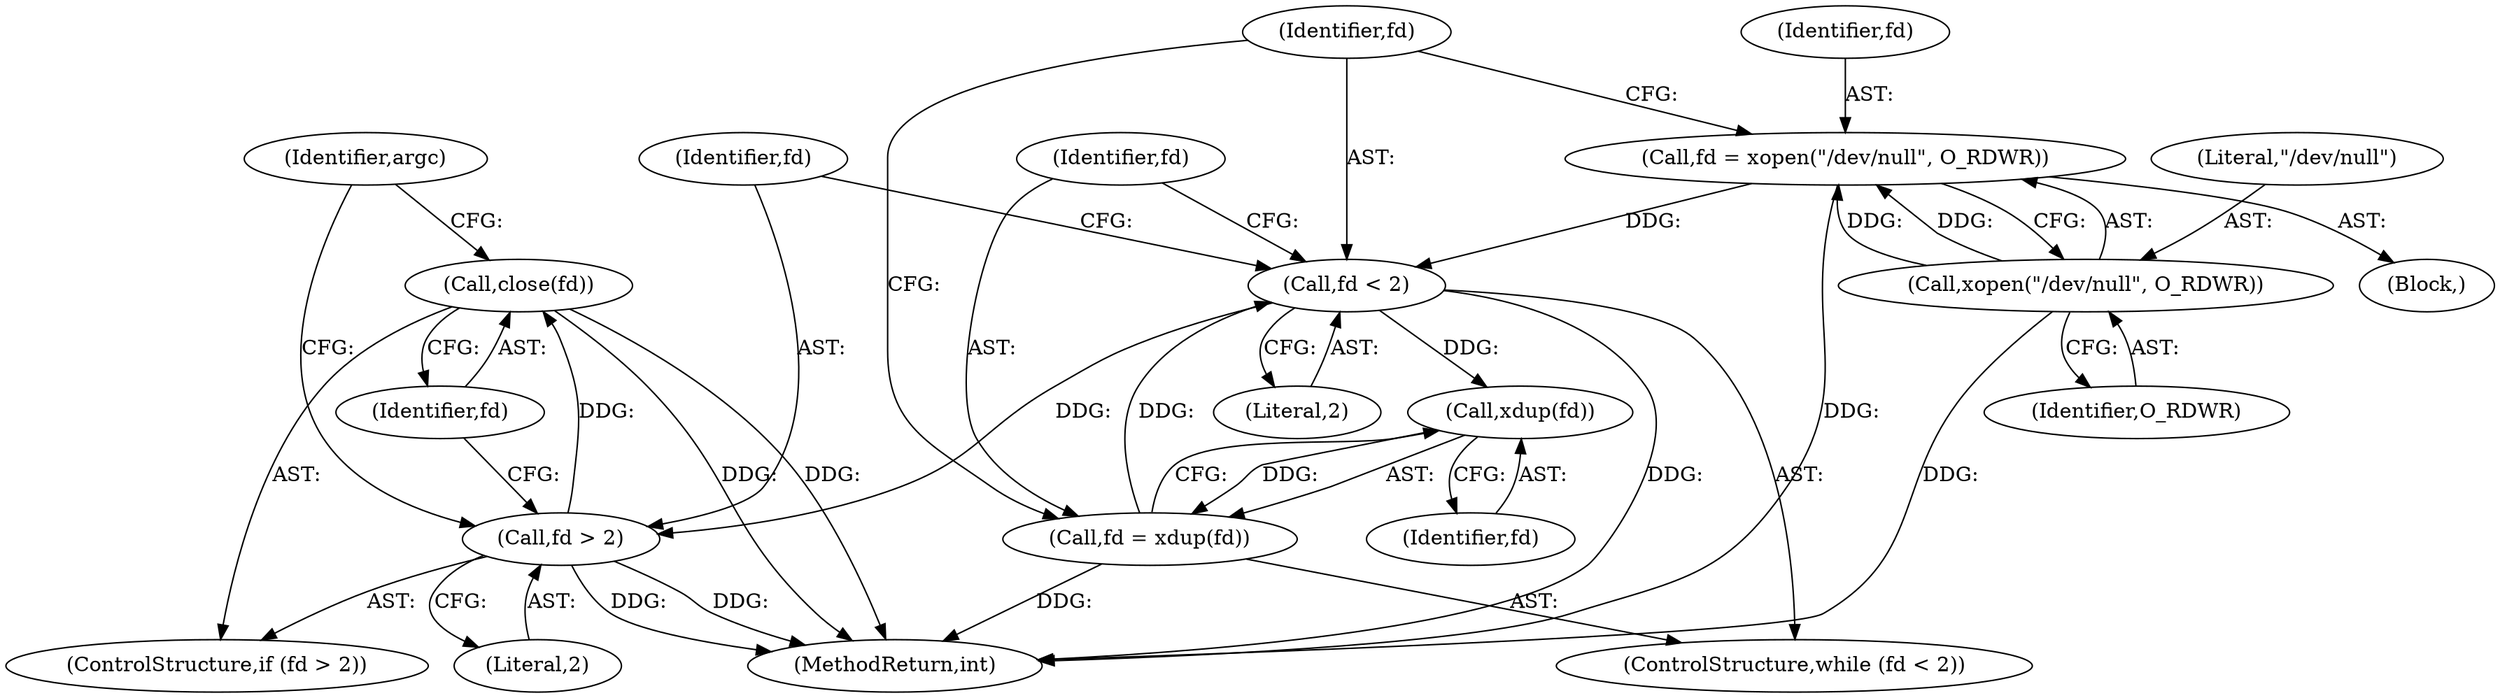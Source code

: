 digraph "0_abrt_80408e9e24a1c10f85fd969e1853e0f192157f92_0@API" {
"1000163" [label="(Call,close(fd))"];
"1000160" [label="(Call,fd > 2)"];
"1000152" [label="(Call,fd < 2)"];
"1000155" [label="(Call,fd = xdup(fd))"];
"1000157" [label="(Call,xdup(fd))"];
"1000146" [label="(Call,fd = xopen(\"/dev/null\", O_RDWR))"];
"1000148" [label="(Call,xopen(\"/dev/null\", O_RDWR))"];
"1000157" [label="(Call,xdup(fd))"];
"1000151" [label="(ControlStructure,while (fd < 2))"];
"1000155" [label="(Call,fd = xdup(fd))"];
"1000158" [label="(Identifier,fd)"];
"1000144" [label="(Block,)"];
"1000148" [label="(Call,xopen(\"/dev/null\", O_RDWR))"];
"1000159" [label="(ControlStructure,if (fd > 2))"];
"1001168" [label="(MethodReturn,int)"];
"1000152" [label="(Call,fd < 2)"];
"1000162" [label="(Literal,2)"];
"1000149" [label="(Literal,\"/dev/null\")"];
"1000164" [label="(Identifier,fd)"];
"1000161" [label="(Identifier,fd)"];
"1000163" [label="(Call,close(fd))"];
"1000150" [label="(Identifier,O_RDWR)"];
"1000156" [label="(Identifier,fd)"];
"1000167" [label="(Identifier,argc)"];
"1000147" [label="(Identifier,fd)"];
"1000160" [label="(Call,fd > 2)"];
"1000153" [label="(Identifier,fd)"];
"1000146" [label="(Call,fd = xopen(\"/dev/null\", O_RDWR))"];
"1000154" [label="(Literal,2)"];
"1000163" -> "1000159"  [label="AST: "];
"1000163" -> "1000164"  [label="CFG: "];
"1000164" -> "1000163"  [label="AST: "];
"1000167" -> "1000163"  [label="CFG: "];
"1000163" -> "1001168"  [label="DDG: "];
"1000163" -> "1001168"  [label="DDG: "];
"1000160" -> "1000163"  [label="DDG: "];
"1000160" -> "1000159"  [label="AST: "];
"1000160" -> "1000162"  [label="CFG: "];
"1000161" -> "1000160"  [label="AST: "];
"1000162" -> "1000160"  [label="AST: "];
"1000164" -> "1000160"  [label="CFG: "];
"1000167" -> "1000160"  [label="CFG: "];
"1000160" -> "1001168"  [label="DDG: "];
"1000160" -> "1001168"  [label="DDG: "];
"1000152" -> "1000160"  [label="DDG: "];
"1000152" -> "1000151"  [label="AST: "];
"1000152" -> "1000154"  [label="CFG: "];
"1000153" -> "1000152"  [label="AST: "];
"1000154" -> "1000152"  [label="AST: "];
"1000156" -> "1000152"  [label="CFG: "];
"1000161" -> "1000152"  [label="CFG: "];
"1000152" -> "1001168"  [label="DDG: "];
"1000155" -> "1000152"  [label="DDG: "];
"1000146" -> "1000152"  [label="DDG: "];
"1000152" -> "1000157"  [label="DDG: "];
"1000155" -> "1000151"  [label="AST: "];
"1000155" -> "1000157"  [label="CFG: "];
"1000156" -> "1000155"  [label="AST: "];
"1000157" -> "1000155"  [label="AST: "];
"1000153" -> "1000155"  [label="CFG: "];
"1000155" -> "1001168"  [label="DDG: "];
"1000157" -> "1000155"  [label="DDG: "];
"1000157" -> "1000158"  [label="CFG: "];
"1000158" -> "1000157"  [label="AST: "];
"1000146" -> "1000144"  [label="AST: "];
"1000146" -> "1000148"  [label="CFG: "];
"1000147" -> "1000146"  [label="AST: "];
"1000148" -> "1000146"  [label="AST: "];
"1000153" -> "1000146"  [label="CFG: "];
"1000146" -> "1001168"  [label="DDG: "];
"1000148" -> "1000146"  [label="DDG: "];
"1000148" -> "1000146"  [label="DDG: "];
"1000148" -> "1000150"  [label="CFG: "];
"1000149" -> "1000148"  [label="AST: "];
"1000150" -> "1000148"  [label="AST: "];
"1000148" -> "1001168"  [label="DDG: "];
}
